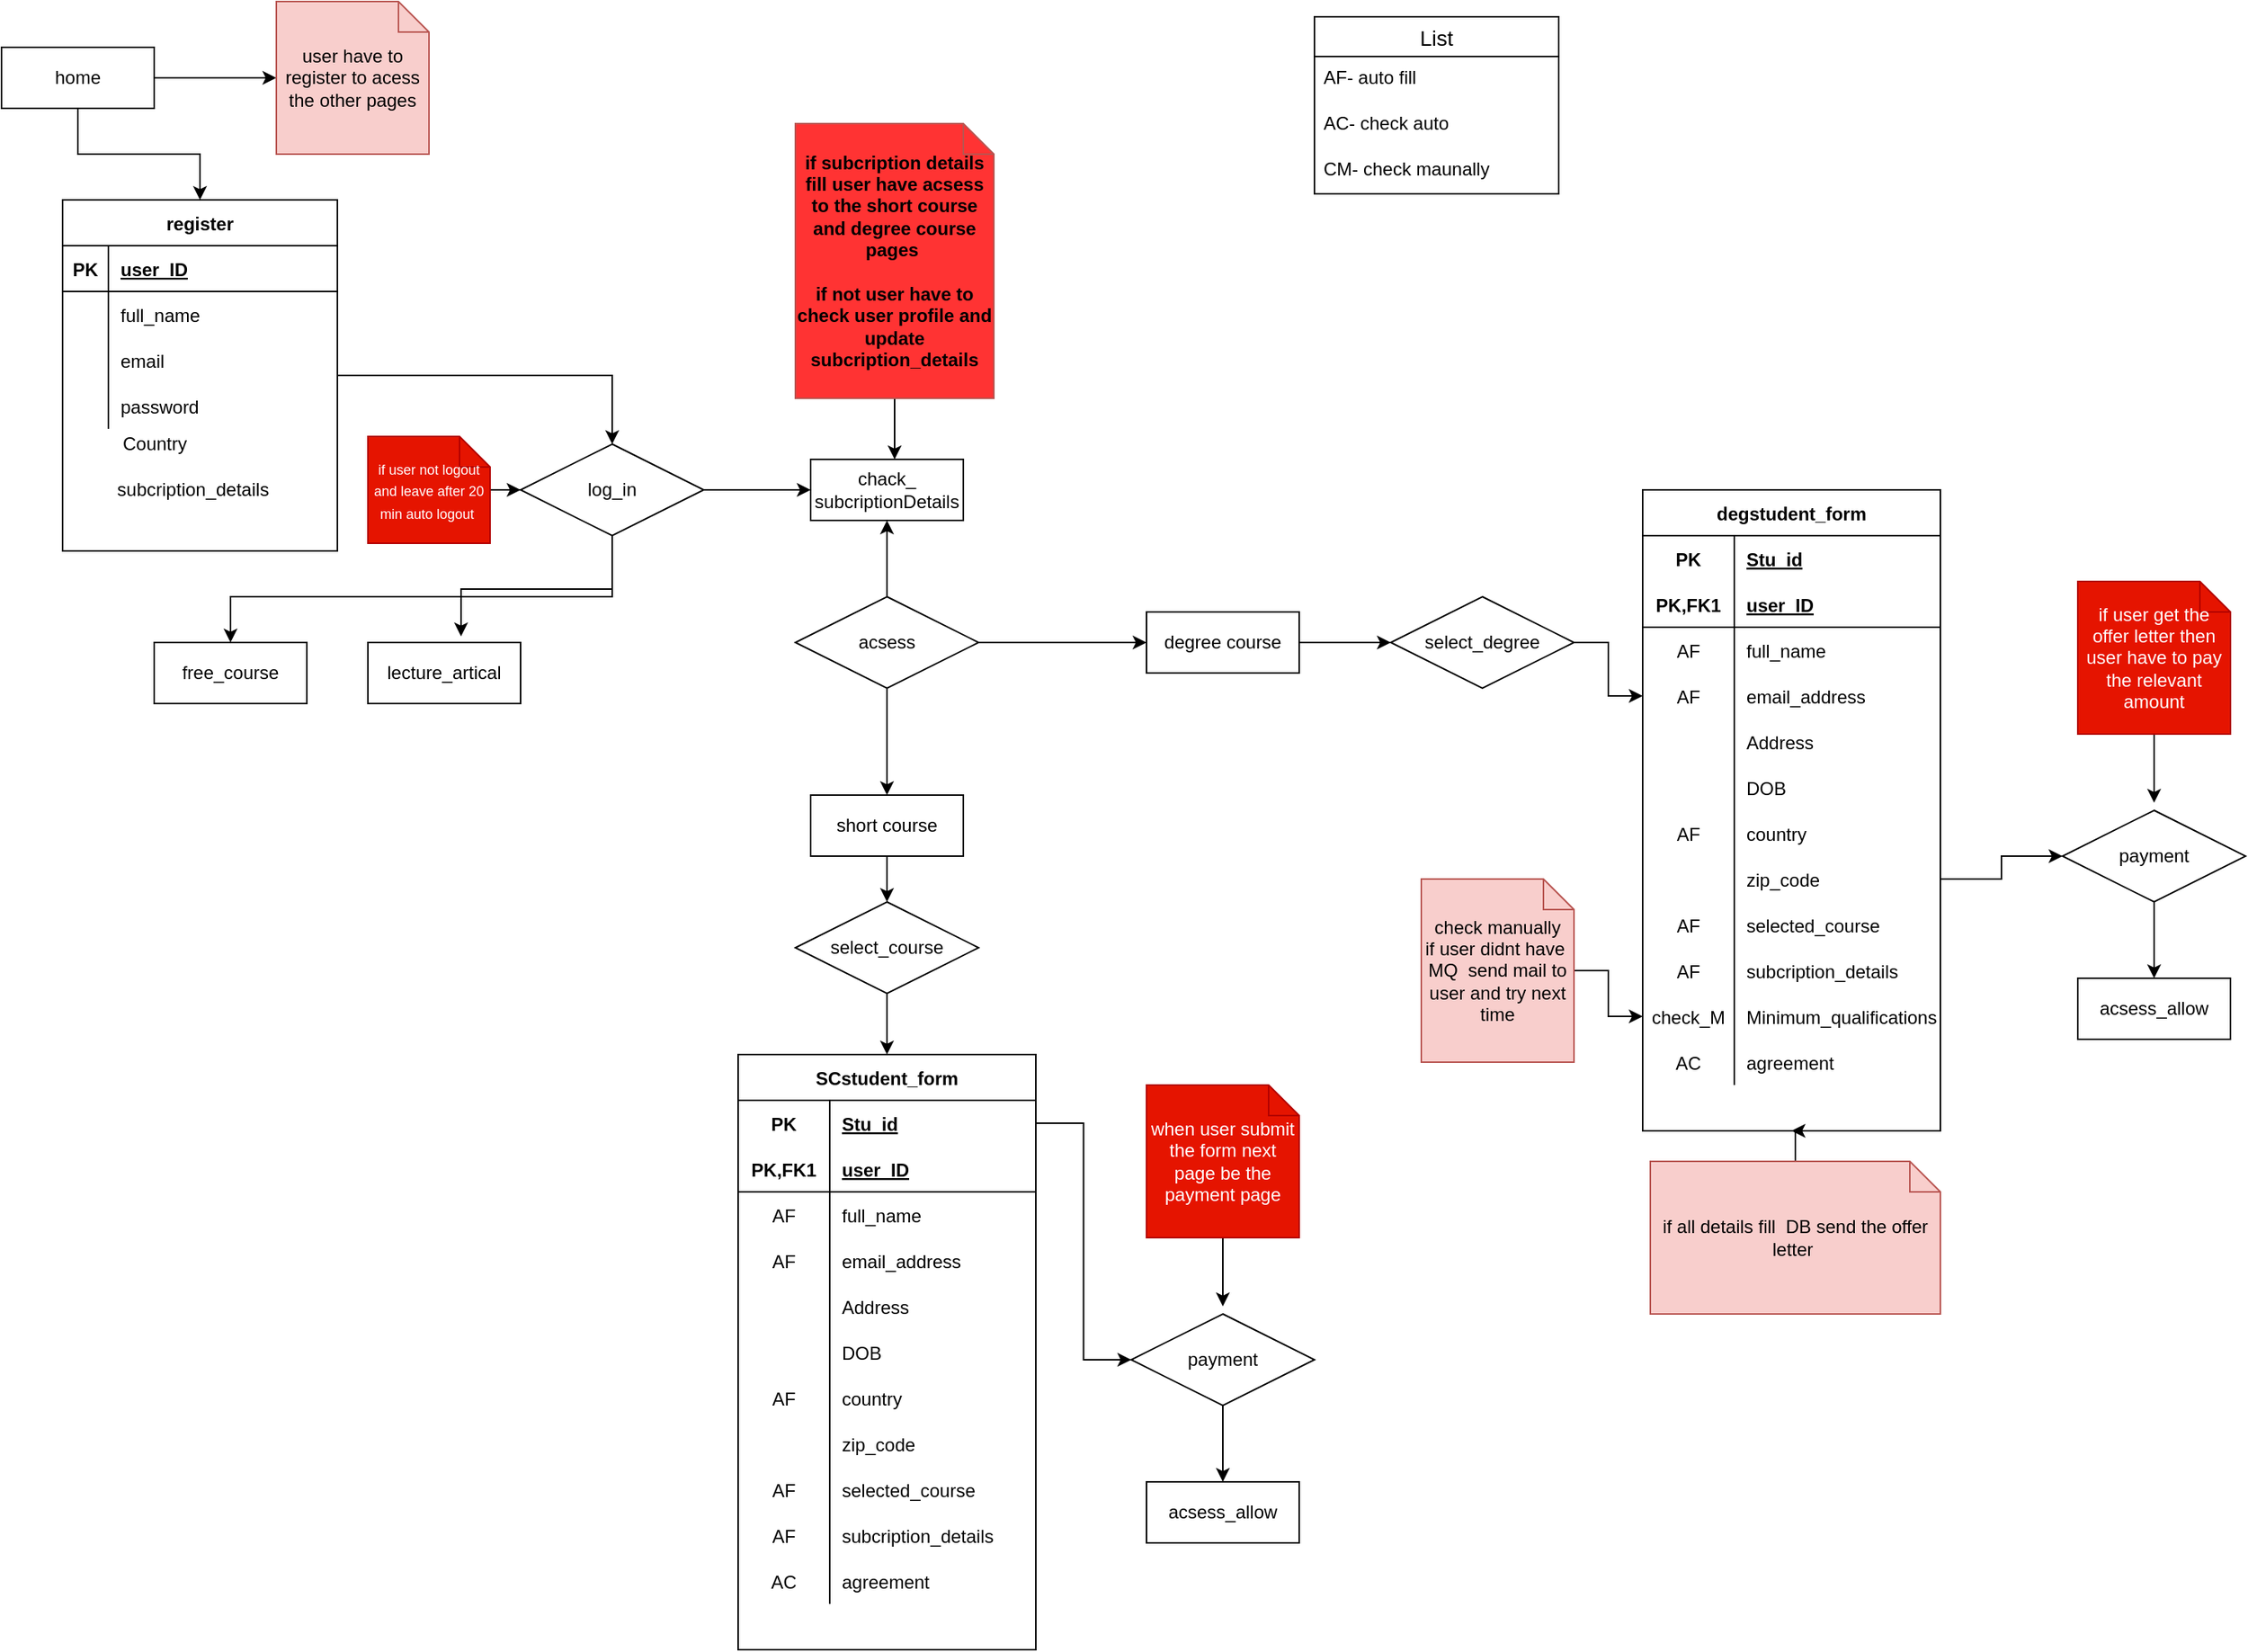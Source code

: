 <mxfile version="14.9.6" type="device"><diagram id="92iGSxbTQNpcQWnUMw0C" name="Page-1"><mxGraphModel dx="2031" dy="1189" grid="1" gridSize="10" guides="1" tooltips="1" connect="1" arrows="1" fold="1" page="1" pageScale="1" pageWidth="850" pageHeight="1100" math="0" shadow="0"><root><mxCell id="0"/><mxCell id="1" parent="0"/><mxCell id="-H4HdOWIMyUq1jPNOD_7-16" style="edgeStyle=orthogonalEdgeStyle;rounded=0;orthogonalLoop=1;jettySize=auto;html=1;" edge="1" parent="1" source="-H4HdOWIMyUq1jPNOD_7-1" target="-H4HdOWIMyUq1jPNOD_7-3"><mxGeometry relative="1" as="geometry"/></mxCell><mxCell id="-H4HdOWIMyUq1jPNOD_7-31" style="edgeStyle=orthogonalEdgeStyle;rounded=0;orthogonalLoop=1;jettySize=auto;html=1;entryX=0;entryY=0.5;entryDx=0;entryDy=0;entryPerimeter=0;" edge="1" parent="1" source="-H4HdOWIMyUq1jPNOD_7-1" target="-H4HdOWIMyUq1jPNOD_7-30"><mxGeometry relative="1" as="geometry"/></mxCell><mxCell id="-H4HdOWIMyUq1jPNOD_7-1" value="home" style="whiteSpace=wrap;html=1;align=center;" vertex="1" parent="1"><mxGeometry x="20" y="40" width="100" height="40" as="geometry"/></mxCell><mxCell id="-H4HdOWIMyUq1jPNOD_7-23" style="edgeStyle=orthogonalEdgeStyle;rounded=0;orthogonalLoop=1;jettySize=auto;html=1;entryX=0.61;entryY=-0.1;entryDx=0;entryDy=0;entryPerimeter=0;" edge="1" parent="1" source="-H4HdOWIMyUq1jPNOD_7-2" target="-H4HdOWIMyUq1jPNOD_7-22"><mxGeometry relative="1" as="geometry"/></mxCell><mxCell id="-H4HdOWIMyUq1jPNOD_7-24" style="edgeStyle=orthogonalEdgeStyle;rounded=0;orthogonalLoop=1;jettySize=auto;html=1;" edge="1" parent="1" source="-H4HdOWIMyUq1jPNOD_7-2" target="-H4HdOWIMyUq1jPNOD_7-21"><mxGeometry relative="1" as="geometry"><Array as="points"><mxPoint x="420" y="400"/><mxPoint x="170" y="400"/></Array></mxGeometry></mxCell><mxCell id="-H4HdOWIMyUq1jPNOD_7-26" style="edgeStyle=orthogonalEdgeStyle;rounded=0;orthogonalLoop=1;jettySize=auto;html=1;" edge="1" parent="1" source="-H4HdOWIMyUq1jPNOD_7-2" target="-H4HdOWIMyUq1jPNOD_7-25"><mxGeometry relative="1" as="geometry"/></mxCell><mxCell id="-H4HdOWIMyUq1jPNOD_7-2" value="log_in" style="shape=rhombus;perimeter=rhombusPerimeter;whiteSpace=wrap;html=1;align=center;" vertex="1" parent="1"><mxGeometry x="360" y="300" width="120" height="60" as="geometry"/></mxCell><mxCell id="-H4HdOWIMyUq1jPNOD_7-17" style="edgeStyle=orthogonalEdgeStyle;rounded=0;orthogonalLoop=1;jettySize=auto;html=1;entryX=0.5;entryY=0;entryDx=0;entryDy=0;" edge="1" parent="1" source="-H4HdOWIMyUq1jPNOD_7-3" target="-H4HdOWIMyUq1jPNOD_7-2"><mxGeometry relative="1" as="geometry"/></mxCell><mxCell id="-H4HdOWIMyUq1jPNOD_7-3" value="register" style="shape=table;startSize=30;container=1;collapsible=1;childLayout=tableLayout;fixedRows=1;rowLines=0;fontStyle=1;align=center;resizeLast=1;" vertex="1" parent="1"><mxGeometry x="60" y="140" width="180" height="230" as="geometry"/></mxCell><mxCell id="-H4HdOWIMyUq1jPNOD_7-4" value="" style="shape=partialRectangle;collapsible=0;dropTarget=0;pointerEvents=0;fillColor=none;top=0;left=0;bottom=1;right=0;points=[[0,0.5],[1,0.5]];portConstraint=eastwest;" vertex="1" parent="-H4HdOWIMyUq1jPNOD_7-3"><mxGeometry y="30" width="180" height="30" as="geometry"/></mxCell><mxCell id="-H4HdOWIMyUq1jPNOD_7-5" value="PK" style="shape=partialRectangle;connectable=0;fillColor=none;top=0;left=0;bottom=0;right=0;fontStyle=1;overflow=hidden;" vertex="1" parent="-H4HdOWIMyUq1jPNOD_7-4"><mxGeometry width="30" height="30" as="geometry"/></mxCell><mxCell id="-H4HdOWIMyUq1jPNOD_7-6" value="user_ID" style="shape=partialRectangle;connectable=0;fillColor=none;top=0;left=0;bottom=0;right=0;align=left;spacingLeft=6;fontStyle=5;overflow=hidden;" vertex="1" parent="-H4HdOWIMyUq1jPNOD_7-4"><mxGeometry x="30" width="150" height="30" as="geometry"/></mxCell><mxCell id="-H4HdOWIMyUq1jPNOD_7-7" value="" style="shape=partialRectangle;collapsible=0;dropTarget=0;pointerEvents=0;fillColor=none;top=0;left=0;bottom=0;right=0;points=[[0,0.5],[1,0.5]];portConstraint=eastwest;" vertex="1" parent="-H4HdOWIMyUq1jPNOD_7-3"><mxGeometry y="60" width="180" height="30" as="geometry"/></mxCell><mxCell id="-H4HdOWIMyUq1jPNOD_7-8" value="" style="shape=partialRectangle;connectable=0;fillColor=none;top=0;left=0;bottom=0;right=0;editable=1;overflow=hidden;" vertex="1" parent="-H4HdOWIMyUq1jPNOD_7-7"><mxGeometry width="30" height="30" as="geometry"/></mxCell><mxCell id="-H4HdOWIMyUq1jPNOD_7-9" value="full_name" style="shape=partialRectangle;connectable=0;fillColor=none;top=0;left=0;bottom=0;right=0;align=left;spacingLeft=6;overflow=hidden;" vertex="1" parent="-H4HdOWIMyUq1jPNOD_7-7"><mxGeometry x="30" width="150" height="30" as="geometry"/></mxCell><mxCell id="-H4HdOWIMyUq1jPNOD_7-10" value="" style="shape=partialRectangle;collapsible=0;dropTarget=0;pointerEvents=0;fillColor=none;top=0;left=0;bottom=0;right=0;points=[[0,0.5],[1,0.5]];portConstraint=eastwest;" vertex="1" parent="-H4HdOWIMyUq1jPNOD_7-3"><mxGeometry y="90" width="180" height="30" as="geometry"/></mxCell><mxCell id="-H4HdOWIMyUq1jPNOD_7-11" value="" style="shape=partialRectangle;connectable=0;fillColor=none;top=0;left=0;bottom=0;right=0;editable=1;overflow=hidden;" vertex="1" parent="-H4HdOWIMyUq1jPNOD_7-10"><mxGeometry width="30" height="30" as="geometry"/></mxCell><mxCell id="-H4HdOWIMyUq1jPNOD_7-12" value="email" style="shape=partialRectangle;connectable=0;fillColor=none;top=0;left=0;bottom=0;right=0;align=left;spacingLeft=6;overflow=hidden;" vertex="1" parent="-H4HdOWIMyUq1jPNOD_7-10"><mxGeometry x="30" width="150" height="30" as="geometry"/></mxCell><mxCell id="-H4HdOWIMyUq1jPNOD_7-13" value="" style="shape=partialRectangle;collapsible=0;dropTarget=0;pointerEvents=0;fillColor=none;top=0;left=0;bottom=0;right=0;points=[[0,0.5],[1,0.5]];portConstraint=eastwest;" vertex="1" parent="-H4HdOWIMyUq1jPNOD_7-3"><mxGeometry y="120" width="180" height="30" as="geometry"/></mxCell><mxCell id="-H4HdOWIMyUq1jPNOD_7-14" value="" style="shape=partialRectangle;connectable=0;fillColor=none;top=0;left=0;bottom=0;right=0;editable=1;overflow=hidden;" vertex="1" parent="-H4HdOWIMyUq1jPNOD_7-13"><mxGeometry width="30" height="30" as="geometry"/></mxCell><mxCell id="-H4HdOWIMyUq1jPNOD_7-15" value="password" style="shape=partialRectangle;connectable=0;fillColor=none;top=0;left=0;bottom=0;right=0;align=left;spacingLeft=6;overflow=hidden;" vertex="1" parent="-H4HdOWIMyUq1jPNOD_7-13"><mxGeometry x="30" width="150" height="30" as="geometry"/></mxCell><mxCell id="-H4HdOWIMyUq1jPNOD_7-19" value="Country" style="text;html=1;align=center;verticalAlign=middle;resizable=0;points=[];autosize=1;strokeColor=none;" vertex="1" parent="1"><mxGeometry x="90" y="290" width="60" height="20" as="geometry"/></mxCell><mxCell id="-H4HdOWIMyUq1jPNOD_7-20" value="subcription_details" style="text;html=1;align=center;verticalAlign=middle;resizable=0;points=[];autosize=1;strokeColor=none;" vertex="1" parent="1"><mxGeometry x="90" y="320" width="110" height="20" as="geometry"/></mxCell><mxCell id="-H4HdOWIMyUq1jPNOD_7-21" value="free_course" style="whiteSpace=wrap;html=1;align=center;" vertex="1" parent="1"><mxGeometry x="120" y="430" width="100" height="40" as="geometry"/></mxCell><mxCell id="-H4HdOWIMyUq1jPNOD_7-22" value="lecture_artical" style="whiteSpace=wrap;html=1;align=center;" vertex="1" parent="1"><mxGeometry x="260" y="430" width="100" height="40" as="geometry"/></mxCell><mxCell id="-H4HdOWIMyUq1jPNOD_7-25" value="chack_&lt;br&gt;subcriptionDetails" style="whiteSpace=wrap;html=1;align=center;" vertex="1" parent="1"><mxGeometry x="550" y="310" width="100" height="40" as="geometry"/></mxCell><mxCell id="-H4HdOWIMyUq1jPNOD_7-29" style="edgeStyle=orthogonalEdgeStyle;rounded=0;orthogonalLoop=1;jettySize=auto;html=1;" edge="1" parent="1" source="-H4HdOWIMyUq1jPNOD_7-27"><mxGeometry relative="1" as="geometry"><mxPoint x="605" y="310" as="targetPoint"/></mxGeometry></mxCell><mxCell id="-H4HdOWIMyUq1jPNOD_7-27" value="&lt;b&gt;if subcription details fill user have acsess to the short course and degree course pages&amp;nbsp;&lt;br&gt;&lt;br&gt;if not user have to check user profile and update subcription_details&lt;/b&gt;" style="shape=note;size=20;whiteSpace=wrap;html=1;strokeColor=#b85450;fillColor=#FF3333;" vertex="1" parent="1"><mxGeometry x="540" y="90" width="130" height="180" as="geometry"/></mxCell><mxCell id="-H4HdOWIMyUq1jPNOD_7-30" value="user have to register to acess the other pages" style="shape=note;size=20;whiteSpace=wrap;html=1;fillColor=#f8cecc;strokeColor=#b85450;" vertex="1" parent="1"><mxGeometry x="200" y="10" width="100" height="100" as="geometry"/></mxCell><mxCell id="-H4HdOWIMyUq1jPNOD_7-33" style="edgeStyle=orthogonalEdgeStyle;rounded=0;orthogonalLoop=1;jettySize=auto;html=1;" edge="1" parent="1" source="-H4HdOWIMyUq1jPNOD_7-32" target="-H4HdOWIMyUq1jPNOD_7-2"><mxGeometry relative="1" as="geometry"/></mxCell><mxCell id="-H4HdOWIMyUq1jPNOD_7-32" value="&lt;font style=&quot;font-size: 9px&quot;&gt;if user not logout and leave after 20 min auto logout&amp;nbsp;&lt;/font&gt;" style="shape=note;size=20;whiteSpace=wrap;html=1;fillColor=#e51400;strokeColor=#B20000;fontColor=#ffffff;" vertex="1" parent="1"><mxGeometry x="260" y="295" width="80" height="70" as="geometry"/></mxCell><mxCell id="-H4HdOWIMyUq1jPNOD_7-35" value="" style="edgeStyle=orthogonalEdgeStyle;rounded=0;orthogonalLoop=1;jettySize=auto;html=1;" edge="1" parent="1" source="-H4HdOWIMyUq1jPNOD_7-34" target="-H4HdOWIMyUq1jPNOD_7-25"><mxGeometry relative="1" as="geometry"/></mxCell><mxCell id="-H4HdOWIMyUq1jPNOD_7-38" style="edgeStyle=orthogonalEdgeStyle;rounded=0;orthogonalLoop=1;jettySize=auto;html=1;entryX=0;entryY=0.5;entryDx=0;entryDy=0;" edge="1" parent="1" source="-H4HdOWIMyUq1jPNOD_7-34" target="-H4HdOWIMyUq1jPNOD_7-37"><mxGeometry relative="1" as="geometry"/></mxCell><mxCell id="-H4HdOWIMyUq1jPNOD_7-39" value="" style="edgeStyle=orthogonalEdgeStyle;rounded=0;orthogonalLoop=1;jettySize=auto;html=1;" edge="1" parent="1" source="-H4HdOWIMyUq1jPNOD_7-34" target="-H4HdOWIMyUq1jPNOD_7-36"><mxGeometry relative="1" as="geometry"/></mxCell><mxCell id="-H4HdOWIMyUq1jPNOD_7-34" value="acsess" style="shape=rhombus;perimeter=rhombusPerimeter;whiteSpace=wrap;html=1;align=center;" vertex="1" parent="1"><mxGeometry x="540" y="400" width="120" height="60" as="geometry"/></mxCell><mxCell id="-H4HdOWIMyUq1jPNOD_7-215" value="" style="edgeStyle=orthogonalEdgeStyle;rounded=0;orthogonalLoop=1;jettySize=auto;html=1;" edge="1" parent="1" source="-H4HdOWIMyUq1jPNOD_7-36" target="-H4HdOWIMyUq1jPNOD_7-214"><mxGeometry relative="1" as="geometry"/></mxCell><mxCell id="-H4HdOWIMyUq1jPNOD_7-36" value="short course" style="whiteSpace=wrap;html=1;align=center;fillColor=none;" vertex="1" parent="1"><mxGeometry x="550" y="530" width="100" height="40" as="geometry"/></mxCell><mxCell id="-H4HdOWIMyUq1jPNOD_7-41" value="" style="edgeStyle=orthogonalEdgeStyle;rounded=0;orthogonalLoop=1;jettySize=auto;html=1;" edge="1" parent="1" source="-H4HdOWIMyUq1jPNOD_7-37" target="-H4HdOWIMyUq1jPNOD_7-40"><mxGeometry relative="1" as="geometry"/></mxCell><mxCell id="-H4HdOWIMyUq1jPNOD_7-37" value="degree course" style="whiteSpace=wrap;html=1;align=center;fillColor=none;" vertex="1" parent="1"><mxGeometry x="770" y="410" width="100" height="40" as="geometry"/></mxCell><mxCell id="-H4HdOWIMyUq1jPNOD_7-105" value="" style="edgeStyle=orthogonalEdgeStyle;rounded=0;orthogonalLoop=1;jettySize=auto;html=1;" edge="1" parent="1" source="-H4HdOWIMyUq1jPNOD_7-40" target="-H4HdOWIMyUq1jPNOD_7-52"><mxGeometry relative="1" as="geometry"/></mxCell><mxCell id="-H4HdOWIMyUq1jPNOD_7-40" value="select_degree" style="shape=rhombus;perimeter=rhombusPerimeter;whiteSpace=wrap;html=1;align=center;fillColor=none;" vertex="1" parent="1"><mxGeometry x="930" y="400" width="120" height="60" as="geometry"/></mxCell><mxCell id="-H4HdOWIMyUq1jPNOD_7-103" style="edgeStyle=orthogonalEdgeStyle;rounded=0;orthogonalLoop=1;jettySize=auto;html=1;entryX=0;entryY=0.5;entryDx=0;entryDy=0;" edge="1" parent="1" source="-H4HdOWIMyUq1jPNOD_7-102" target="-H4HdOWIMyUq1jPNOD_7-94"><mxGeometry relative="1" as="geometry"/></mxCell><mxCell id="-H4HdOWIMyUq1jPNOD_7-102" value="check manually&lt;br&gt;if user didnt have&amp;nbsp;&lt;br&gt;MQ&amp;nbsp; send mail to user and try next time" style="shape=note;size=20;whiteSpace=wrap;html=1;fillColor=#f8cecc;strokeColor=#b85450;" vertex="1" parent="1"><mxGeometry x="950" y="585" width="100" height="120" as="geometry"/></mxCell><mxCell id="-H4HdOWIMyUq1jPNOD_7-110" value="List" style="swimlane;fontStyle=0;childLayout=stackLayout;horizontal=1;startSize=26;horizontalStack=0;resizeParent=1;resizeParentMax=0;resizeLast=0;collapsible=1;marginBottom=0;align=center;fontSize=14;fillColor=none;" vertex="1" parent="1"><mxGeometry x="880" y="20" width="160" height="116" as="geometry"/></mxCell><mxCell id="-H4HdOWIMyUq1jPNOD_7-111" value="AF- auto fill" style="text;strokeColor=none;fillColor=none;spacingLeft=4;spacingRight=4;overflow=hidden;rotatable=0;points=[[0,0.5],[1,0.5]];portConstraint=eastwest;fontSize=12;" vertex="1" parent="-H4HdOWIMyUq1jPNOD_7-110"><mxGeometry y="26" width="160" height="30" as="geometry"/></mxCell><mxCell id="-H4HdOWIMyUq1jPNOD_7-112" value="AC- check auto" style="text;strokeColor=none;fillColor=none;spacingLeft=4;spacingRight=4;overflow=hidden;rotatable=0;points=[[0,0.5],[1,0.5]];portConstraint=eastwest;fontSize=12;" vertex="1" parent="-H4HdOWIMyUq1jPNOD_7-110"><mxGeometry y="56" width="160" height="30" as="geometry"/></mxCell><mxCell id="-H4HdOWIMyUq1jPNOD_7-113" value="CM- check maunally" style="text;strokeColor=none;fillColor=none;spacingLeft=4;spacingRight=4;overflow=hidden;rotatable=0;points=[[0,0.5],[1,0.5]];portConstraint=eastwest;fontSize=12;" vertex="1" parent="-H4HdOWIMyUq1jPNOD_7-110"><mxGeometry y="86" width="160" height="30" as="geometry"/></mxCell><mxCell id="-H4HdOWIMyUq1jPNOD_7-169" value="" style="group" vertex="1" connectable="0" parent="1"><mxGeometry x="1095" y="330" width="395" height="540" as="geometry"/></mxCell><mxCell id="-H4HdOWIMyUq1jPNOD_7-72" value="" style="group" vertex="1" connectable="0" parent="-H4HdOWIMyUq1jPNOD_7-169"><mxGeometry width="195" height="390" as="geometry"/></mxCell><mxCell id="-H4HdOWIMyUq1jPNOD_7-42" value="degstudent_form" style="shape=table;startSize=30;container=1;collapsible=1;childLayout=tableLayout;fixedRows=1;rowLines=0;fontStyle=1;align=center;resizeLast=1;fillColor=none;" vertex="1" parent="-H4HdOWIMyUq1jPNOD_7-72"><mxGeometry width="195" height="420" as="geometry"><mxRectangle width="60" height="30" as="alternateBounds"/></mxGeometry></mxCell><mxCell id="-H4HdOWIMyUq1jPNOD_7-43" value="" style="shape=partialRectangle;collapsible=0;dropTarget=0;pointerEvents=0;fillColor=none;top=0;left=0;bottom=0;right=0;points=[[0,0.5],[1,0.5]];portConstraint=eastwest;" vertex="1" parent="-H4HdOWIMyUq1jPNOD_7-42"><mxGeometry y="30" width="195" height="30" as="geometry"/></mxCell><mxCell id="-H4HdOWIMyUq1jPNOD_7-44" value="PK" style="shape=partialRectangle;connectable=0;fillColor=none;top=0;left=0;bottom=0;right=0;fontStyle=1;overflow=hidden;" vertex="1" parent="-H4HdOWIMyUq1jPNOD_7-43"><mxGeometry width="60" height="30" as="geometry"/></mxCell><mxCell id="-H4HdOWIMyUq1jPNOD_7-45" value="Stu_id" style="shape=partialRectangle;connectable=0;fillColor=none;top=0;left=0;bottom=0;right=0;align=left;spacingLeft=6;fontStyle=5;overflow=hidden;" vertex="1" parent="-H4HdOWIMyUq1jPNOD_7-43"><mxGeometry x="60" width="135" height="30" as="geometry"/></mxCell><mxCell id="-H4HdOWIMyUq1jPNOD_7-46" value="" style="shape=partialRectangle;collapsible=0;dropTarget=0;pointerEvents=0;fillColor=none;top=0;left=0;bottom=1;right=0;points=[[0,0.5],[1,0.5]];portConstraint=eastwest;" vertex="1" parent="-H4HdOWIMyUq1jPNOD_7-42"><mxGeometry y="60" width="195" height="30" as="geometry"/></mxCell><mxCell id="-H4HdOWIMyUq1jPNOD_7-47" value="PK,FK1" style="shape=partialRectangle;connectable=0;fillColor=none;top=0;left=0;bottom=0;right=0;fontStyle=1;overflow=hidden;" vertex="1" parent="-H4HdOWIMyUq1jPNOD_7-46"><mxGeometry width="60" height="30" as="geometry"/></mxCell><mxCell id="-H4HdOWIMyUq1jPNOD_7-48" value="user_ID" style="shape=partialRectangle;connectable=0;fillColor=none;top=0;left=0;bottom=0;right=0;align=left;spacingLeft=6;fontStyle=5;overflow=hidden;" vertex="1" parent="-H4HdOWIMyUq1jPNOD_7-46"><mxGeometry x="60" width="135" height="30" as="geometry"/></mxCell><mxCell id="-H4HdOWIMyUq1jPNOD_7-49" value="" style="shape=partialRectangle;collapsible=0;dropTarget=0;pointerEvents=0;fillColor=none;top=0;left=0;bottom=0;right=0;points=[[0,0.5],[1,0.5]];portConstraint=eastwest;" vertex="1" parent="-H4HdOWIMyUq1jPNOD_7-42"><mxGeometry y="90" width="195" height="30" as="geometry"/></mxCell><mxCell id="-H4HdOWIMyUq1jPNOD_7-50" value="AF" style="shape=partialRectangle;connectable=0;fillColor=none;top=0;left=0;bottom=0;right=0;editable=1;overflow=hidden;" vertex="1" parent="-H4HdOWIMyUq1jPNOD_7-49"><mxGeometry width="60" height="30" as="geometry"/></mxCell><mxCell id="-H4HdOWIMyUq1jPNOD_7-51" value="full_name" style="shape=partialRectangle;connectable=0;fillColor=none;top=0;left=0;bottom=0;right=0;align=left;spacingLeft=6;overflow=hidden;" vertex="1" parent="-H4HdOWIMyUq1jPNOD_7-49"><mxGeometry x="60" width="135" height="30" as="geometry"/></mxCell><mxCell id="-H4HdOWIMyUq1jPNOD_7-52" value="" style="shape=partialRectangle;collapsible=0;dropTarget=0;pointerEvents=0;fillColor=none;top=0;left=0;bottom=0;right=0;points=[[0,0.5],[1,0.5]];portConstraint=eastwest;" vertex="1" parent="-H4HdOWIMyUq1jPNOD_7-42"><mxGeometry y="120" width="195" height="30" as="geometry"/></mxCell><mxCell id="-H4HdOWIMyUq1jPNOD_7-53" value="AF" style="shape=partialRectangle;connectable=0;fillColor=none;top=0;left=0;bottom=0;right=0;editable=1;overflow=hidden;" vertex="1" parent="-H4HdOWIMyUq1jPNOD_7-52"><mxGeometry width="60" height="30" as="geometry"/></mxCell><mxCell id="-H4HdOWIMyUq1jPNOD_7-54" value="email_address" style="shape=partialRectangle;connectable=0;fillColor=none;top=0;left=0;bottom=0;right=0;align=left;spacingLeft=6;overflow=hidden;" vertex="1" parent="-H4HdOWIMyUq1jPNOD_7-52"><mxGeometry x="60" width="135" height="30" as="geometry"/></mxCell><mxCell id="-H4HdOWIMyUq1jPNOD_7-78" value="" style="shape=partialRectangle;collapsible=0;dropTarget=0;pointerEvents=0;fillColor=none;top=0;left=0;bottom=0;right=0;points=[[0,0.5],[1,0.5]];portConstraint=eastwest;" vertex="1" parent="-H4HdOWIMyUq1jPNOD_7-42"><mxGeometry y="150" width="195" height="30" as="geometry"/></mxCell><mxCell id="-H4HdOWIMyUq1jPNOD_7-79" value="" style="shape=partialRectangle;connectable=0;fillColor=none;top=0;left=0;bottom=0;right=0;editable=1;overflow=hidden;" vertex="1" parent="-H4HdOWIMyUq1jPNOD_7-78"><mxGeometry width="60" height="30" as="geometry"/></mxCell><mxCell id="-H4HdOWIMyUq1jPNOD_7-80" value="Address" style="shape=partialRectangle;connectable=0;fillColor=none;top=0;left=0;bottom=0;right=0;align=left;spacingLeft=6;overflow=hidden;" vertex="1" parent="-H4HdOWIMyUq1jPNOD_7-78"><mxGeometry x="60" width="135" height="30" as="geometry"/></mxCell><mxCell id="-H4HdOWIMyUq1jPNOD_7-98" value="" style="shape=partialRectangle;collapsible=0;dropTarget=0;pointerEvents=0;fillColor=none;top=0;left=0;bottom=0;right=0;points=[[0,0.5],[1,0.5]];portConstraint=eastwest;" vertex="1" parent="-H4HdOWIMyUq1jPNOD_7-42"><mxGeometry y="180" width="195" height="30" as="geometry"/></mxCell><mxCell id="-H4HdOWIMyUq1jPNOD_7-99" value="" style="shape=partialRectangle;connectable=0;fillColor=none;top=0;left=0;bottom=0;right=0;editable=1;overflow=hidden;" vertex="1" parent="-H4HdOWIMyUq1jPNOD_7-98"><mxGeometry width="60" height="30" as="geometry"/></mxCell><mxCell id="-H4HdOWIMyUq1jPNOD_7-100" value="DOB" style="shape=partialRectangle;connectable=0;fillColor=none;top=0;left=0;bottom=0;right=0;align=left;spacingLeft=6;overflow=hidden;" vertex="1" parent="-H4HdOWIMyUq1jPNOD_7-98"><mxGeometry x="60" width="135" height="30" as="geometry"/></mxCell><mxCell id="-H4HdOWIMyUq1jPNOD_7-82" value="" style="shape=partialRectangle;collapsible=0;dropTarget=0;pointerEvents=0;fillColor=none;top=0;left=0;bottom=0;right=0;points=[[0,0.5],[1,0.5]];portConstraint=eastwest;" vertex="1" parent="-H4HdOWIMyUq1jPNOD_7-42"><mxGeometry y="210" width="195" height="30" as="geometry"/></mxCell><mxCell id="-H4HdOWIMyUq1jPNOD_7-83" value="AF" style="shape=partialRectangle;connectable=0;fillColor=none;top=0;left=0;bottom=0;right=0;editable=1;overflow=hidden;" vertex="1" parent="-H4HdOWIMyUq1jPNOD_7-82"><mxGeometry width="60" height="30" as="geometry"/></mxCell><mxCell id="-H4HdOWIMyUq1jPNOD_7-84" value="country" style="shape=partialRectangle;connectable=0;fillColor=none;top=0;left=0;bottom=0;right=0;align=left;spacingLeft=6;overflow=hidden;" vertex="1" parent="-H4HdOWIMyUq1jPNOD_7-82"><mxGeometry x="60" width="135" height="30" as="geometry"/></mxCell><mxCell id="-H4HdOWIMyUq1jPNOD_7-86" value="" style="shape=partialRectangle;collapsible=0;dropTarget=0;pointerEvents=0;fillColor=none;top=0;left=0;bottom=0;right=0;points=[[0,0.5],[1,0.5]];portConstraint=eastwest;" vertex="1" parent="-H4HdOWIMyUq1jPNOD_7-42"><mxGeometry y="240" width="195" height="30" as="geometry"/></mxCell><mxCell id="-H4HdOWIMyUq1jPNOD_7-87" value="" style="shape=partialRectangle;connectable=0;fillColor=none;top=0;left=0;bottom=0;right=0;editable=1;overflow=hidden;" vertex="1" parent="-H4HdOWIMyUq1jPNOD_7-86"><mxGeometry width="60" height="30" as="geometry"/></mxCell><mxCell id="-H4HdOWIMyUq1jPNOD_7-88" value="zip_code" style="shape=partialRectangle;connectable=0;fillColor=none;top=0;left=0;bottom=0;right=0;align=left;spacingLeft=6;overflow=hidden;" vertex="1" parent="-H4HdOWIMyUq1jPNOD_7-86"><mxGeometry x="60" width="135" height="30" as="geometry"/></mxCell><mxCell id="-H4HdOWIMyUq1jPNOD_7-90" value="" style="shape=partialRectangle;collapsible=0;dropTarget=0;pointerEvents=0;fillColor=none;top=0;left=0;bottom=0;right=0;points=[[0,0.5],[1,0.5]];portConstraint=eastwest;" vertex="1" parent="-H4HdOWIMyUq1jPNOD_7-42"><mxGeometry y="270" width="195" height="30" as="geometry"/></mxCell><mxCell id="-H4HdOWIMyUq1jPNOD_7-91" value="AF" style="shape=partialRectangle;connectable=0;fillColor=none;top=0;left=0;bottom=0;right=0;editable=1;overflow=hidden;" vertex="1" parent="-H4HdOWIMyUq1jPNOD_7-90"><mxGeometry width="60" height="30" as="geometry"/></mxCell><mxCell id="-H4HdOWIMyUq1jPNOD_7-92" value="selected_course" style="shape=partialRectangle;connectable=0;fillColor=none;top=0;left=0;bottom=0;right=0;align=left;spacingLeft=6;overflow=hidden;" vertex="1" parent="-H4HdOWIMyUq1jPNOD_7-90"><mxGeometry x="60" width="135" height="30" as="geometry"/></mxCell><mxCell id="-H4HdOWIMyUq1jPNOD_7-218" value="" style="shape=partialRectangle;collapsible=0;dropTarget=0;pointerEvents=0;fillColor=none;top=0;left=0;bottom=0;right=0;points=[[0,0.5],[1,0.5]];portConstraint=eastwest;" vertex="1" parent="-H4HdOWIMyUq1jPNOD_7-42"><mxGeometry y="300" width="195" height="30" as="geometry"/></mxCell><mxCell id="-H4HdOWIMyUq1jPNOD_7-219" value="AF" style="shape=partialRectangle;connectable=0;fillColor=none;top=0;left=0;bottom=0;right=0;editable=1;overflow=hidden;" vertex="1" parent="-H4HdOWIMyUq1jPNOD_7-218"><mxGeometry width="60" height="30" as="geometry"/></mxCell><mxCell id="-H4HdOWIMyUq1jPNOD_7-220" value="subcription_details" style="shape=partialRectangle;connectable=0;fillColor=none;top=0;left=0;bottom=0;right=0;align=left;spacingLeft=6;overflow=hidden;" vertex="1" parent="-H4HdOWIMyUq1jPNOD_7-218"><mxGeometry x="60" width="135" height="30" as="geometry"/></mxCell><mxCell id="-H4HdOWIMyUq1jPNOD_7-94" value="" style="shape=partialRectangle;collapsible=0;dropTarget=0;pointerEvents=0;fillColor=none;top=0;left=0;bottom=0;right=0;points=[[0,0.5],[1,0.5]];portConstraint=eastwest;" vertex="1" parent="-H4HdOWIMyUq1jPNOD_7-42"><mxGeometry y="330" width="195" height="30" as="geometry"/></mxCell><mxCell id="-H4HdOWIMyUq1jPNOD_7-95" value="check_M" style="shape=partialRectangle;connectable=0;fillColor=none;top=0;left=0;bottom=0;right=0;editable=1;overflow=hidden;" vertex="1" parent="-H4HdOWIMyUq1jPNOD_7-94"><mxGeometry width="60" height="30" as="geometry"/></mxCell><mxCell id="-H4HdOWIMyUq1jPNOD_7-96" value="Minimum_qualifications" style="shape=partialRectangle;connectable=0;fillColor=none;top=0;left=0;bottom=0;right=0;align=left;spacingLeft=6;overflow=hidden;" vertex="1" parent="-H4HdOWIMyUq1jPNOD_7-94"><mxGeometry x="60" width="135" height="30" as="geometry"/></mxCell><mxCell id="-H4HdOWIMyUq1jPNOD_7-107" value="" style="shape=partialRectangle;collapsible=0;dropTarget=0;pointerEvents=0;fillColor=none;top=0;left=0;bottom=0;right=0;points=[[0,0.5],[1,0.5]];portConstraint=eastwest;" vertex="1" parent="-H4HdOWIMyUq1jPNOD_7-42"><mxGeometry y="360" width="195" height="30" as="geometry"/></mxCell><mxCell id="-H4HdOWIMyUq1jPNOD_7-108" value="AC" style="shape=partialRectangle;connectable=0;fillColor=none;top=0;left=0;bottom=0;right=0;editable=1;overflow=hidden;" vertex="1" parent="-H4HdOWIMyUq1jPNOD_7-107"><mxGeometry width="60" height="30" as="geometry"/></mxCell><mxCell id="-H4HdOWIMyUq1jPNOD_7-109" value="agreement" style="shape=partialRectangle;connectable=0;fillColor=none;top=0;left=0;bottom=0;right=0;align=left;spacingLeft=6;overflow=hidden;" vertex="1" parent="-H4HdOWIMyUq1jPNOD_7-107"><mxGeometry x="60" width="135" height="30" as="geometry"/></mxCell><mxCell id="-H4HdOWIMyUq1jPNOD_7-117" value="" style="edgeStyle=orthogonalEdgeStyle;rounded=0;orthogonalLoop=1;jettySize=auto;html=1;" edge="1" parent="-H4HdOWIMyUq1jPNOD_7-169" source="-H4HdOWIMyUq1jPNOD_7-116"><mxGeometry relative="1" as="geometry"><mxPoint x="335" y="205" as="targetPoint"/></mxGeometry></mxCell><mxCell id="-H4HdOWIMyUq1jPNOD_7-116" value="if user get the offer letter then user have to pay the relevant amount" style="shape=note;size=20;whiteSpace=wrap;html=1;fillColor=#e51400;strokeColor=#B20000;fontColor=#ffffff;" vertex="1" parent="-H4HdOWIMyUq1jPNOD_7-169"><mxGeometry x="285" y="60" width="100" height="100" as="geometry"/></mxCell><mxCell id="-H4HdOWIMyUq1jPNOD_7-119" value="" style="edgeStyle=orthogonalEdgeStyle;rounded=0;orthogonalLoop=1;jettySize=auto;html=1;entryX=0.5;entryY=1;entryDx=0;entryDy=0;" edge="1" parent="-H4HdOWIMyUq1jPNOD_7-169" source="-H4HdOWIMyUq1jPNOD_7-118" target="-H4HdOWIMyUq1jPNOD_7-42"><mxGeometry relative="1" as="geometry"><mxPoint x="98" y="430" as="targetPoint"/><Array as="points"/></mxGeometry></mxCell><mxCell id="-H4HdOWIMyUq1jPNOD_7-118" value="if all details fill&amp;nbsp; DB send the offer letter&amp;nbsp;" style="shape=note;size=20;whiteSpace=wrap;html=1;fillColor=#f8cecc;strokeColor=#b85450;" vertex="1" parent="-H4HdOWIMyUq1jPNOD_7-169"><mxGeometry x="5" y="440" width="190" height="100" as="geometry"/></mxCell><mxCell id="-H4HdOWIMyUq1jPNOD_7-120" value="payment" style="shape=rhombus;perimeter=rhombusPerimeter;whiteSpace=wrap;html=1;align=center;fillColor=none;" vertex="1" parent="-H4HdOWIMyUq1jPNOD_7-169"><mxGeometry x="275" y="210" width="120" height="60" as="geometry"/></mxCell><mxCell id="-H4HdOWIMyUq1jPNOD_7-122" value="acsess_allow" style="whiteSpace=wrap;html=1;align=center;fillColor=none;" vertex="1" parent="-H4HdOWIMyUq1jPNOD_7-169"><mxGeometry x="285" y="320" width="100" height="40" as="geometry"/></mxCell><mxCell id="-H4HdOWIMyUq1jPNOD_7-123" value="" style="edgeStyle=orthogonalEdgeStyle;rounded=0;orthogonalLoop=1;jettySize=auto;html=1;" edge="1" parent="-H4HdOWIMyUq1jPNOD_7-169" source="-H4HdOWIMyUq1jPNOD_7-120" target="-H4HdOWIMyUq1jPNOD_7-122"><mxGeometry relative="1" as="geometry"/></mxCell><mxCell id="-H4HdOWIMyUq1jPNOD_7-225" style="edgeStyle=orthogonalEdgeStyle;rounded=0;orthogonalLoop=1;jettySize=auto;html=1;entryX=0;entryY=0.5;entryDx=0;entryDy=0;" edge="1" parent="-H4HdOWIMyUq1jPNOD_7-169" source="-H4HdOWIMyUq1jPNOD_7-86" target="-H4HdOWIMyUq1jPNOD_7-120"><mxGeometry relative="1" as="geometry"/></mxCell><mxCell id="-H4HdOWIMyUq1jPNOD_7-216" value="" style="edgeStyle=orthogonalEdgeStyle;rounded=0;orthogonalLoop=1;jettySize=auto;html=1;entryX=0.5;entryY=0;entryDx=0;entryDy=0;" edge="1" parent="1" source="-H4HdOWIMyUq1jPNOD_7-214" target="-H4HdOWIMyUq1jPNOD_7-172"><mxGeometry relative="1" as="geometry"><mxPoint x="600" y="710" as="targetPoint"/></mxGeometry></mxCell><mxCell id="-H4HdOWIMyUq1jPNOD_7-214" value="select_course" style="shape=rhombus;perimeter=rhombusPerimeter;whiteSpace=wrap;html=1;align=center;fillColor=none;" vertex="1" parent="1"><mxGeometry x="540" y="600" width="120" height="60" as="geometry"/></mxCell><mxCell id="-H4HdOWIMyUq1jPNOD_7-206" value="" style="edgeStyle=orthogonalEdgeStyle;rounded=0;orthogonalLoop=1;jettySize=auto;html=1;" edge="1" parent="1" source="-H4HdOWIMyUq1jPNOD_7-207"><mxGeometry x="485" y="660" as="geometry"><mxPoint x="820" y="865" as="targetPoint"/></mxGeometry></mxCell><mxCell id="-H4HdOWIMyUq1jPNOD_7-207" value="when user submit the form next page be the payment page" style="shape=note;size=20;whiteSpace=wrap;html=1;fillColor=#e51400;strokeColor=#B20000;fontColor=#ffffff;" vertex="1" parent="1"><mxGeometry x="770" y="720" width="100" height="100" as="geometry"/></mxCell><mxCell id="-H4HdOWIMyUq1jPNOD_7-211" value="payment" style="shape=rhombus;perimeter=rhombusPerimeter;whiteSpace=wrap;html=1;align=center;fillColor=none;" vertex="1" parent="1"><mxGeometry x="760" y="870" width="120" height="60" as="geometry"/></mxCell><mxCell id="-H4HdOWIMyUq1jPNOD_7-212" value="acsess_allow" style="whiteSpace=wrap;html=1;align=center;fillColor=none;" vertex="1" parent="1"><mxGeometry x="770" y="980" width="100" height="40" as="geometry"/></mxCell><mxCell id="-H4HdOWIMyUq1jPNOD_7-213" value="" style="edgeStyle=orthogonalEdgeStyle;rounded=0;orthogonalLoop=1;jettySize=auto;html=1;" edge="1" parent="1" source="-H4HdOWIMyUq1jPNOD_7-211" target="-H4HdOWIMyUq1jPNOD_7-212"><mxGeometry x="485" y="660" as="geometry"/></mxCell><mxCell id="-H4HdOWIMyUq1jPNOD_7-172" value="SCstudent_form" style="shape=table;startSize=30;container=1;collapsible=1;childLayout=tableLayout;fixedRows=1;rowLines=0;fontStyle=1;align=center;resizeLast=1;fillColor=none;" vertex="1" parent="1"><mxGeometry x="502.5" y="700" width="195" height="390" as="geometry"><mxRectangle width="60" height="30" as="alternateBounds"/></mxGeometry></mxCell><mxCell id="-H4HdOWIMyUq1jPNOD_7-173" value="" style="shape=partialRectangle;collapsible=0;dropTarget=0;pointerEvents=0;fillColor=none;top=0;left=0;bottom=0;right=0;points=[[0,0.5],[1,0.5]];portConstraint=eastwest;" vertex="1" parent="-H4HdOWIMyUq1jPNOD_7-172"><mxGeometry y="30" width="195" height="30" as="geometry"/></mxCell><mxCell id="-H4HdOWIMyUq1jPNOD_7-174" value="PK" style="shape=partialRectangle;connectable=0;fillColor=none;top=0;left=0;bottom=0;right=0;fontStyle=1;overflow=hidden;" vertex="1" parent="-H4HdOWIMyUq1jPNOD_7-173"><mxGeometry width="60" height="30" as="geometry"/></mxCell><mxCell id="-H4HdOWIMyUq1jPNOD_7-175" value="Stu_id" style="shape=partialRectangle;connectable=0;fillColor=none;top=0;left=0;bottom=0;right=0;align=left;spacingLeft=6;fontStyle=5;overflow=hidden;" vertex="1" parent="-H4HdOWIMyUq1jPNOD_7-173"><mxGeometry x="60" width="135" height="30" as="geometry"/></mxCell><mxCell id="-H4HdOWIMyUq1jPNOD_7-176" value="" style="shape=partialRectangle;collapsible=0;dropTarget=0;pointerEvents=0;fillColor=none;top=0;left=0;bottom=1;right=0;points=[[0,0.5],[1,0.5]];portConstraint=eastwest;" vertex="1" parent="-H4HdOWIMyUq1jPNOD_7-172"><mxGeometry y="60" width="195" height="30" as="geometry"/></mxCell><mxCell id="-H4HdOWIMyUq1jPNOD_7-177" value="PK,FK1" style="shape=partialRectangle;connectable=0;fillColor=none;top=0;left=0;bottom=0;right=0;fontStyle=1;overflow=hidden;" vertex="1" parent="-H4HdOWIMyUq1jPNOD_7-176"><mxGeometry width="60" height="30" as="geometry"/></mxCell><mxCell id="-H4HdOWIMyUq1jPNOD_7-178" value="user_ID" style="shape=partialRectangle;connectable=0;fillColor=none;top=0;left=0;bottom=0;right=0;align=left;spacingLeft=6;fontStyle=5;overflow=hidden;" vertex="1" parent="-H4HdOWIMyUq1jPNOD_7-176"><mxGeometry x="60" width="135" height="30" as="geometry"/></mxCell><mxCell id="-H4HdOWIMyUq1jPNOD_7-179" value="" style="shape=partialRectangle;collapsible=0;dropTarget=0;pointerEvents=0;fillColor=none;top=0;left=0;bottom=0;right=0;points=[[0,0.5],[1,0.5]];portConstraint=eastwest;" vertex="1" parent="-H4HdOWIMyUq1jPNOD_7-172"><mxGeometry y="90" width="195" height="30" as="geometry"/></mxCell><mxCell id="-H4HdOWIMyUq1jPNOD_7-180" value="AF" style="shape=partialRectangle;connectable=0;fillColor=none;top=0;left=0;bottom=0;right=0;editable=1;overflow=hidden;" vertex="1" parent="-H4HdOWIMyUq1jPNOD_7-179"><mxGeometry width="60" height="30" as="geometry"/></mxCell><mxCell id="-H4HdOWIMyUq1jPNOD_7-181" value="full_name" style="shape=partialRectangle;connectable=0;fillColor=none;top=0;left=0;bottom=0;right=0;align=left;spacingLeft=6;overflow=hidden;" vertex="1" parent="-H4HdOWIMyUq1jPNOD_7-179"><mxGeometry x="60" width="135" height="30" as="geometry"/></mxCell><mxCell id="-H4HdOWIMyUq1jPNOD_7-182" value="" style="shape=partialRectangle;collapsible=0;dropTarget=0;pointerEvents=0;fillColor=none;top=0;left=0;bottom=0;right=0;points=[[0,0.5],[1,0.5]];portConstraint=eastwest;" vertex="1" parent="-H4HdOWIMyUq1jPNOD_7-172"><mxGeometry y="120" width="195" height="30" as="geometry"/></mxCell><mxCell id="-H4HdOWIMyUq1jPNOD_7-183" value="AF" style="shape=partialRectangle;connectable=0;fillColor=none;top=0;left=0;bottom=0;right=0;editable=1;overflow=hidden;" vertex="1" parent="-H4HdOWIMyUq1jPNOD_7-182"><mxGeometry width="60" height="30" as="geometry"/></mxCell><mxCell id="-H4HdOWIMyUq1jPNOD_7-184" value="email_address" style="shape=partialRectangle;connectable=0;fillColor=none;top=0;left=0;bottom=0;right=0;align=left;spacingLeft=6;overflow=hidden;" vertex="1" parent="-H4HdOWIMyUq1jPNOD_7-182"><mxGeometry x="60" width="135" height="30" as="geometry"/></mxCell><mxCell id="-H4HdOWIMyUq1jPNOD_7-185" value="" style="shape=partialRectangle;collapsible=0;dropTarget=0;pointerEvents=0;fillColor=none;top=0;left=0;bottom=0;right=0;points=[[0,0.5],[1,0.5]];portConstraint=eastwest;" vertex="1" parent="-H4HdOWIMyUq1jPNOD_7-172"><mxGeometry y="150" width="195" height="30" as="geometry"/></mxCell><mxCell id="-H4HdOWIMyUq1jPNOD_7-186" value="" style="shape=partialRectangle;connectable=0;fillColor=none;top=0;left=0;bottom=0;right=0;editable=1;overflow=hidden;" vertex="1" parent="-H4HdOWIMyUq1jPNOD_7-185"><mxGeometry width="60" height="30" as="geometry"/></mxCell><mxCell id="-H4HdOWIMyUq1jPNOD_7-187" value="Address" style="shape=partialRectangle;connectable=0;fillColor=none;top=0;left=0;bottom=0;right=0;align=left;spacingLeft=6;overflow=hidden;" vertex="1" parent="-H4HdOWIMyUq1jPNOD_7-185"><mxGeometry x="60" width="135" height="30" as="geometry"/></mxCell><mxCell id="-H4HdOWIMyUq1jPNOD_7-188" value="" style="shape=partialRectangle;collapsible=0;dropTarget=0;pointerEvents=0;fillColor=none;top=0;left=0;bottom=0;right=0;points=[[0,0.5],[1,0.5]];portConstraint=eastwest;" vertex="1" parent="-H4HdOWIMyUq1jPNOD_7-172"><mxGeometry y="180" width="195" height="30" as="geometry"/></mxCell><mxCell id="-H4HdOWIMyUq1jPNOD_7-189" value="" style="shape=partialRectangle;connectable=0;fillColor=none;top=0;left=0;bottom=0;right=0;editable=1;overflow=hidden;" vertex="1" parent="-H4HdOWIMyUq1jPNOD_7-188"><mxGeometry width="60" height="30" as="geometry"/></mxCell><mxCell id="-H4HdOWIMyUq1jPNOD_7-190" value="DOB" style="shape=partialRectangle;connectable=0;fillColor=none;top=0;left=0;bottom=0;right=0;align=left;spacingLeft=6;overflow=hidden;" vertex="1" parent="-H4HdOWIMyUq1jPNOD_7-188"><mxGeometry x="60" width="135" height="30" as="geometry"/></mxCell><mxCell id="-H4HdOWIMyUq1jPNOD_7-191" value="" style="shape=partialRectangle;collapsible=0;dropTarget=0;pointerEvents=0;fillColor=none;top=0;left=0;bottom=0;right=0;points=[[0,0.5],[1,0.5]];portConstraint=eastwest;" vertex="1" parent="-H4HdOWIMyUq1jPNOD_7-172"><mxGeometry y="210" width="195" height="30" as="geometry"/></mxCell><mxCell id="-H4HdOWIMyUq1jPNOD_7-192" value="AF" style="shape=partialRectangle;connectable=0;fillColor=none;top=0;left=0;bottom=0;right=0;editable=1;overflow=hidden;" vertex="1" parent="-H4HdOWIMyUq1jPNOD_7-191"><mxGeometry width="60" height="30" as="geometry"/></mxCell><mxCell id="-H4HdOWIMyUq1jPNOD_7-193" value="country" style="shape=partialRectangle;connectable=0;fillColor=none;top=0;left=0;bottom=0;right=0;align=left;spacingLeft=6;overflow=hidden;" vertex="1" parent="-H4HdOWIMyUq1jPNOD_7-191"><mxGeometry x="60" width="135" height="30" as="geometry"/></mxCell><mxCell id="-H4HdOWIMyUq1jPNOD_7-194" value="" style="shape=partialRectangle;collapsible=0;dropTarget=0;pointerEvents=0;fillColor=none;top=0;left=0;bottom=0;right=0;points=[[0,0.5],[1,0.5]];portConstraint=eastwest;" vertex="1" parent="-H4HdOWIMyUq1jPNOD_7-172"><mxGeometry y="240" width="195" height="30" as="geometry"/></mxCell><mxCell id="-H4HdOWIMyUq1jPNOD_7-195" value="" style="shape=partialRectangle;connectable=0;fillColor=none;top=0;left=0;bottom=0;right=0;editable=1;overflow=hidden;" vertex="1" parent="-H4HdOWIMyUq1jPNOD_7-194"><mxGeometry width="60" height="30" as="geometry"/></mxCell><mxCell id="-H4HdOWIMyUq1jPNOD_7-196" value="zip_code" style="shape=partialRectangle;connectable=0;fillColor=none;top=0;left=0;bottom=0;right=0;align=left;spacingLeft=6;overflow=hidden;" vertex="1" parent="-H4HdOWIMyUq1jPNOD_7-194"><mxGeometry x="60" width="135" height="30" as="geometry"/></mxCell><mxCell id="-H4HdOWIMyUq1jPNOD_7-197" value="" style="shape=partialRectangle;collapsible=0;dropTarget=0;pointerEvents=0;fillColor=none;top=0;left=0;bottom=0;right=0;points=[[0,0.5],[1,0.5]];portConstraint=eastwest;" vertex="1" parent="-H4HdOWIMyUq1jPNOD_7-172"><mxGeometry y="270" width="195" height="30" as="geometry"/></mxCell><mxCell id="-H4HdOWIMyUq1jPNOD_7-198" value="AF" style="shape=partialRectangle;connectable=0;fillColor=none;top=0;left=0;bottom=0;right=0;editable=1;overflow=hidden;" vertex="1" parent="-H4HdOWIMyUq1jPNOD_7-197"><mxGeometry width="60" height="30" as="geometry"/></mxCell><mxCell id="-H4HdOWIMyUq1jPNOD_7-199" value="selected_course" style="shape=partialRectangle;connectable=0;fillColor=none;top=0;left=0;bottom=0;right=0;align=left;spacingLeft=6;overflow=hidden;" vertex="1" parent="-H4HdOWIMyUq1jPNOD_7-197"><mxGeometry x="60" width="135" height="30" as="geometry"/></mxCell><mxCell id="-H4HdOWIMyUq1jPNOD_7-222" value="" style="shape=partialRectangle;collapsible=0;dropTarget=0;pointerEvents=0;fillColor=none;top=0;left=0;bottom=0;right=0;points=[[0,0.5],[1,0.5]];portConstraint=eastwest;" vertex="1" parent="-H4HdOWIMyUq1jPNOD_7-172"><mxGeometry y="300" width="195" height="30" as="geometry"/></mxCell><mxCell id="-H4HdOWIMyUq1jPNOD_7-223" value="AF" style="shape=partialRectangle;connectable=0;fillColor=none;top=0;left=0;bottom=0;right=0;editable=1;overflow=hidden;" vertex="1" parent="-H4HdOWIMyUq1jPNOD_7-222"><mxGeometry width="60" height="30" as="geometry"/></mxCell><mxCell id="-H4HdOWIMyUq1jPNOD_7-224" value="subcription_details" style="shape=partialRectangle;connectable=0;fillColor=none;top=0;left=0;bottom=0;right=0;align=left;spacingLeft=6;overflow=hidden;" vertex="1" parent="-H4HdOWIMyUq1jPNOD_7-222"><mxGeometry x="60" width="135" height="30" as="geometry"/></mxCell><mxCell id="-H4HdOWIMyUq1jPNOD_7-203" value="" style="shape=partialRectangle;collapsible=0;dropTarget=0;pointerEvents=0;fillColor=none;top=0;left=0;bottom=0;right=0;points=[[0,0.5],[1,0.5]];portConstraint=eastwest;" vertex="1" parent="-H4HdOWIMyUq1jPNOD_7-172"><mxGeometry y="330" width="195" height="30" as="geometry"/></mxCell><mxCell id="-H4HdOWIMyUq1jPNOD_7-204" value="AC" style="shape=partialRectangle;connectable=0;fillColor=none;top=0;left=0;bottom=0;right=0;editable=1;overflow=hidden;" vertex="1" parent="-H4HdOWIMyUq1jPNOD_7-203"><mxGeometry width="60" height="30" as="geometry"/></mxCell><mxCell id="-H4HdOWIMyUq1jPNOD_7-205" value="agreement" style="shape=partialRectangle;connectable=0;fillColor=none;top=0;left=0;bottom=0;right=0;align=left;spacingLeft=6;overflow=hidden;" vertex="1" parent="-H4HdOWIMyUq1jPNOD_7-203"><mxGeometry x="60" width="135" height="30" as="geometry"/></mxCell><mxCell id="-H4HdOWIMyUq1jPNOD_7-226" style="edgeStyle=orthogonalEdgeStyle;rounded=0;orthogonalLoop=1;jettySize=auto;html=1;entryX=0;entryY=0.5;entryDx=0;entryDy=0;" edge="1" parent="1" source="-H4HdOWIMyUq1jPNOD_7-173" target="-H4HdOWIMyUq1jPNOD_7-211"><mxGeometry relative="1" as="geometry"/></mxCell></root></mxGraphModel></diagram></mxfile>